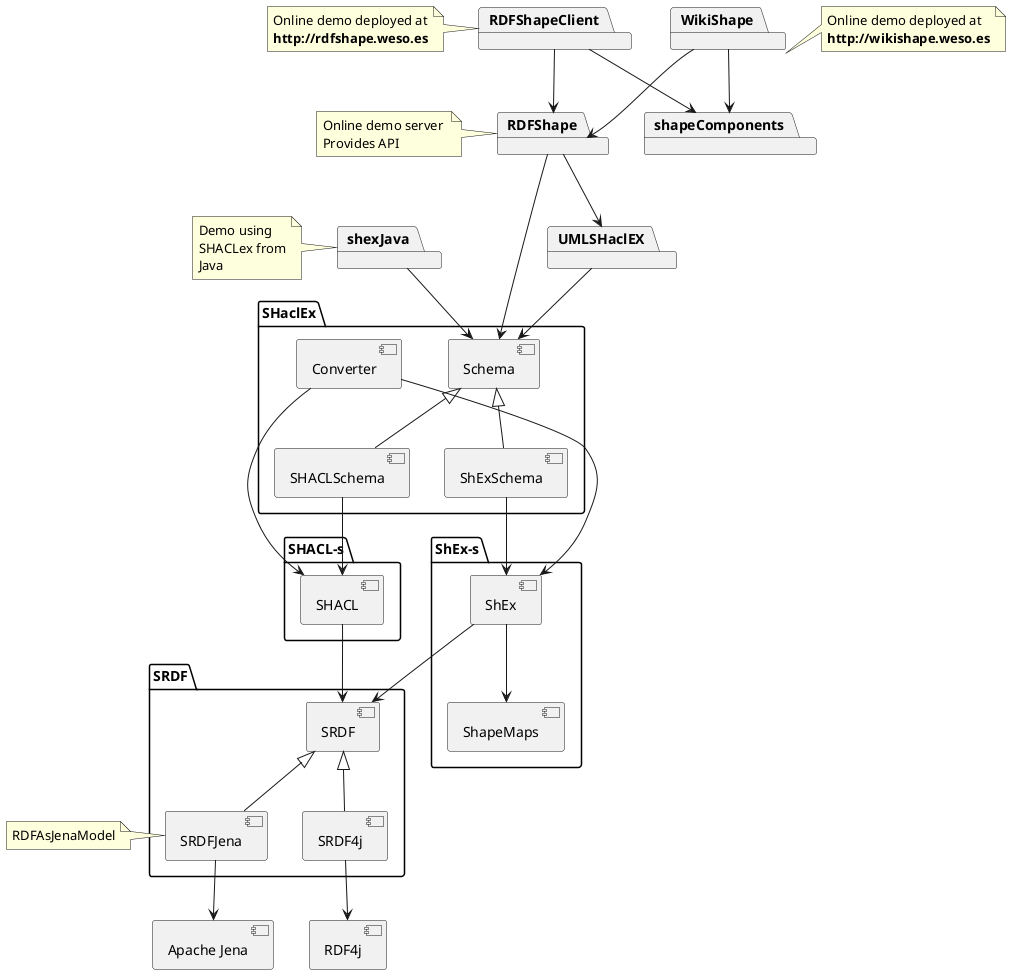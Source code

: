 @startuml

package SHaclEx {
[Schema] as Schema
[ShExSchema] as ShExSchema
[SHACLSchema] as SHACLSchema
[Converter] as Converter
}

package ShEx-s {
[ShEx] as ShEx
'[RBE] as RBE
[ShapeMaps] as shapeMaps
'[DepGraphs] as depGraphs

}

package SHACL-s {
 [SHACL] as SHACL
}

package SRDF {

 [SRDF] as SRDFComponent
 [SRDF4j] as SRDF4j
 [SRDFJena] as SRDFJena

}


note left of SRDFJena
 RDFAsJenaModel
end note

[Apache Jena] as ApacheJena
[RDF4j] as RDF4j

Schema <|-- ShExSchema
Schema <|-- SHACLSchema
ShExSchema --> ShEx
SHACLSchema --> SHACL
Converter --> ShEx
Converter --> SHACL
ShEx --> shapeMaps
'ShEx --> RBE
'ShEx --> depGraphs
SHACL --> SRDFComponent
ShEx --> SRDFComponent


package RDFShapeClient {

} 
package WikiShape {

} 

package RDFShape {

} 

package UMLSHaclEX {

}


package shapeComponents {

}

package shexJava {

}


shexJava --> Schema
WikiShape --> RDFShape
WikiShape --> shapeComponents
RDFShape --> UMLSHaclEX
RDFShape --> Schema
UMLSHaclEX --> Schema
RDFShapeClient --> RDFShape
RDFShapeClient --> shapeComponents


SRDFComponent <|-- SRDFJena
SRDFComponent <|-- SRDF4j
SRDFJena --> ApacheJena
SRDF4j --> RDF4j


note left of RDFShapeClient 
 Online demo deployed at
 <b>http://rdfshape.weso.es</b>
end note

note right of WikiShape 
 Online demo deployed at
 <b>http://wikishape.weso.es</b>
end note

note left of RDFShape 
 Online demo server 
 Provides API
end note

note left of shexJava 
 Demo using
 SHACLex from
 Java
end note





@enduml
